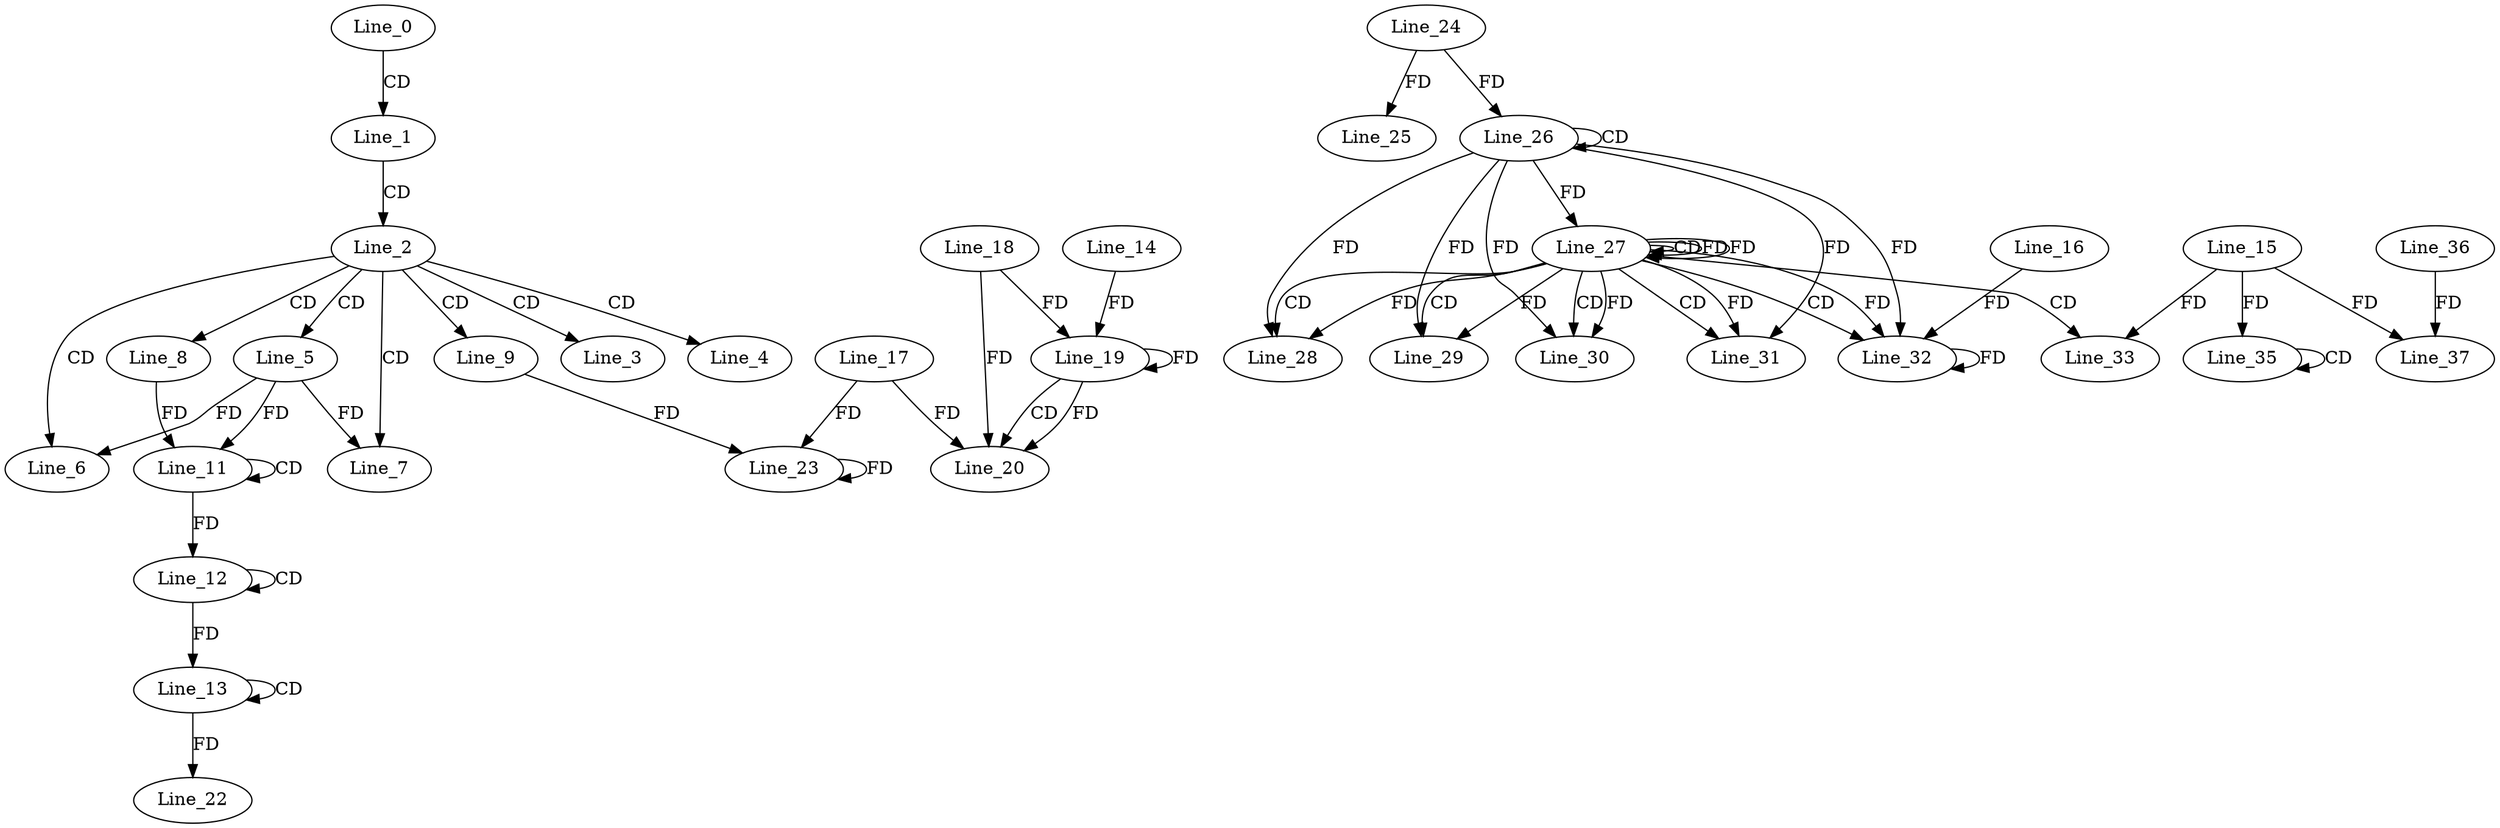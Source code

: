 digraph G {
  Line_0;
  Line_1;
  Line_2;
  Line_3;
  Line_4;
  Line_5;
  Line_6;
  Line_7;
  Line_8;
  Line_9;
  Line_11;
  Line_11;
  Line_12;
  Line_12;
  Line_13;
  Line_13;
  Line_19;
  Line_18;
  Line_19;
  Line_14;
  Line_19;
  Line_20;
  Line_17;
  Line_22;
  Line_23;
  Line_23;
  Line_24;
  Line_25;
  Line_26;
  Line_26;
  Line_27;
  Line_27;
  Line_27;
  Line_27;
  Line_28;
  Line_28;
  Line_29;
  Line_29;
  Line_30;
  Line_30;
  Line_31;
  Line_31;
  Line_32;
  Line_16;
  Line_32;
  Line_32;
  Line_32;
  Line_33;
  Line_15;
  Line_35;
  Line_35;
  Line_37;
  Line_36;
  Line_0 -> Line_1 [ label="CD" ];
  Line_1 -> Line_2 [ label="CD" ];
  Line_2 -> Line_3 [ label="CD" ];
  Line_2 -> Line_4 [ label="CD" ];
  Line_2 -> Line_5 [ label="CD" ];
  Line_2 -> Line_6 [ label="CD" ];
  Line_5 -> Line_6 [ label="FD" ];
  Line_2 -> Line_7 [ label="CD" ];
  Line_5 -> Line_7 [ label="FD" ];
  Line_2 -> Line_8 [ label="CD" ];
  Line_2 -> Line_9 [ label="CD" ];
  Line_11 -> Line_11 [ label="CD" ];
  Line_8 -> Line_11 [ label="FD" ];
  Line_5 -> Line_11 [ label="FD" ];
  Line_12 -> Line_12 [ label="CD" ];
  Line_11 -> Line_12 [ label="FD" ];
  Line_13 -> Line_13 [ label="CD" ];
  Line_12 -> Line_13 [ label="FD" ];
  Line_19 -> Line_19 [ label="FD" ];
  Line_18 -> Line_19 [ label="FD" ];
  Line_14 -> Line_19 [ label="FD" ];
  Line_19 -> Line_20 [ label="CD" ];
  Line_17 -> Line_20 [ label="FD" ];
  Line_19 -> Line_20 [ label="FD" ];
  Line_18 -> Line_20 [ label="FD" ];
  Line_13 -> Line_22 [ label="FD" ];
  Line_9 -> Line_23 [ label="FD" ];
  Line_23 -> Line_23 [ label="FD" ];
  Line_17 -> Line_23 [ label="FD" ];
  Line_24 -> Line_25 [ label="FD" ];
  Line_26 -> Line_26 [ label="CD" ];
  Line_24 -> Line_26 [ label="FD" ];
  Line_27 -> Line_27 [ label="CD" ];
  Line_26 -> Line_27 [ label="FD" ];
  Line_27 -> Line_27 [ label="FD" ];
  Line_27 -> Line_28 [ label="CD" ];
  Line_26 -> Line_28 [ label="FD" ];
  Line_27 -> Line_28 [ label="FD" ];
  Line_27 -> Line_29 [ label="CD" ];
  Line_26 -> Line_29 [ label="FD" ];
  Line_27 -> Line_29 [ label="FD" ];
  Line_27 -> Line_30 [ label="CD" ];
  Line_26 -> Line_30 [ label="FD" ];
  Line_27 -> Line_30 [ label="FD" ];
  Line_27 -> Line_31 [ label="CD" ];
  Line_26 -> Line_31 [ label="FD" ];
  Line_27 -> Line_31 [ label="FD" ];
  Line_27 -> Line_32 [ label="CD" ];
  Line_32 -> Line_32 [ label="FD" ];
  Line_16 -> Line_32 [ label="FD" ];
  Line_26 -> Line_32 [ label="FD" ];
  Line_27 -> Line_32 [ label="FD" ];
  Line_27 -> Line_33 [ label="CD" ];
  Line_15 -> Line_33 [ label="FD" ];
  Line_35 -> Line_35 [ label="CD" ];
  Line_15 -> Line_35 [ label="FD" ];
  Line_15 -> Line_37 [ label="FD" ];
  Line_36 -> Line_37 [ label="FD" ];
  Line_27 -> Line_27 [ label="FD" ];
}
